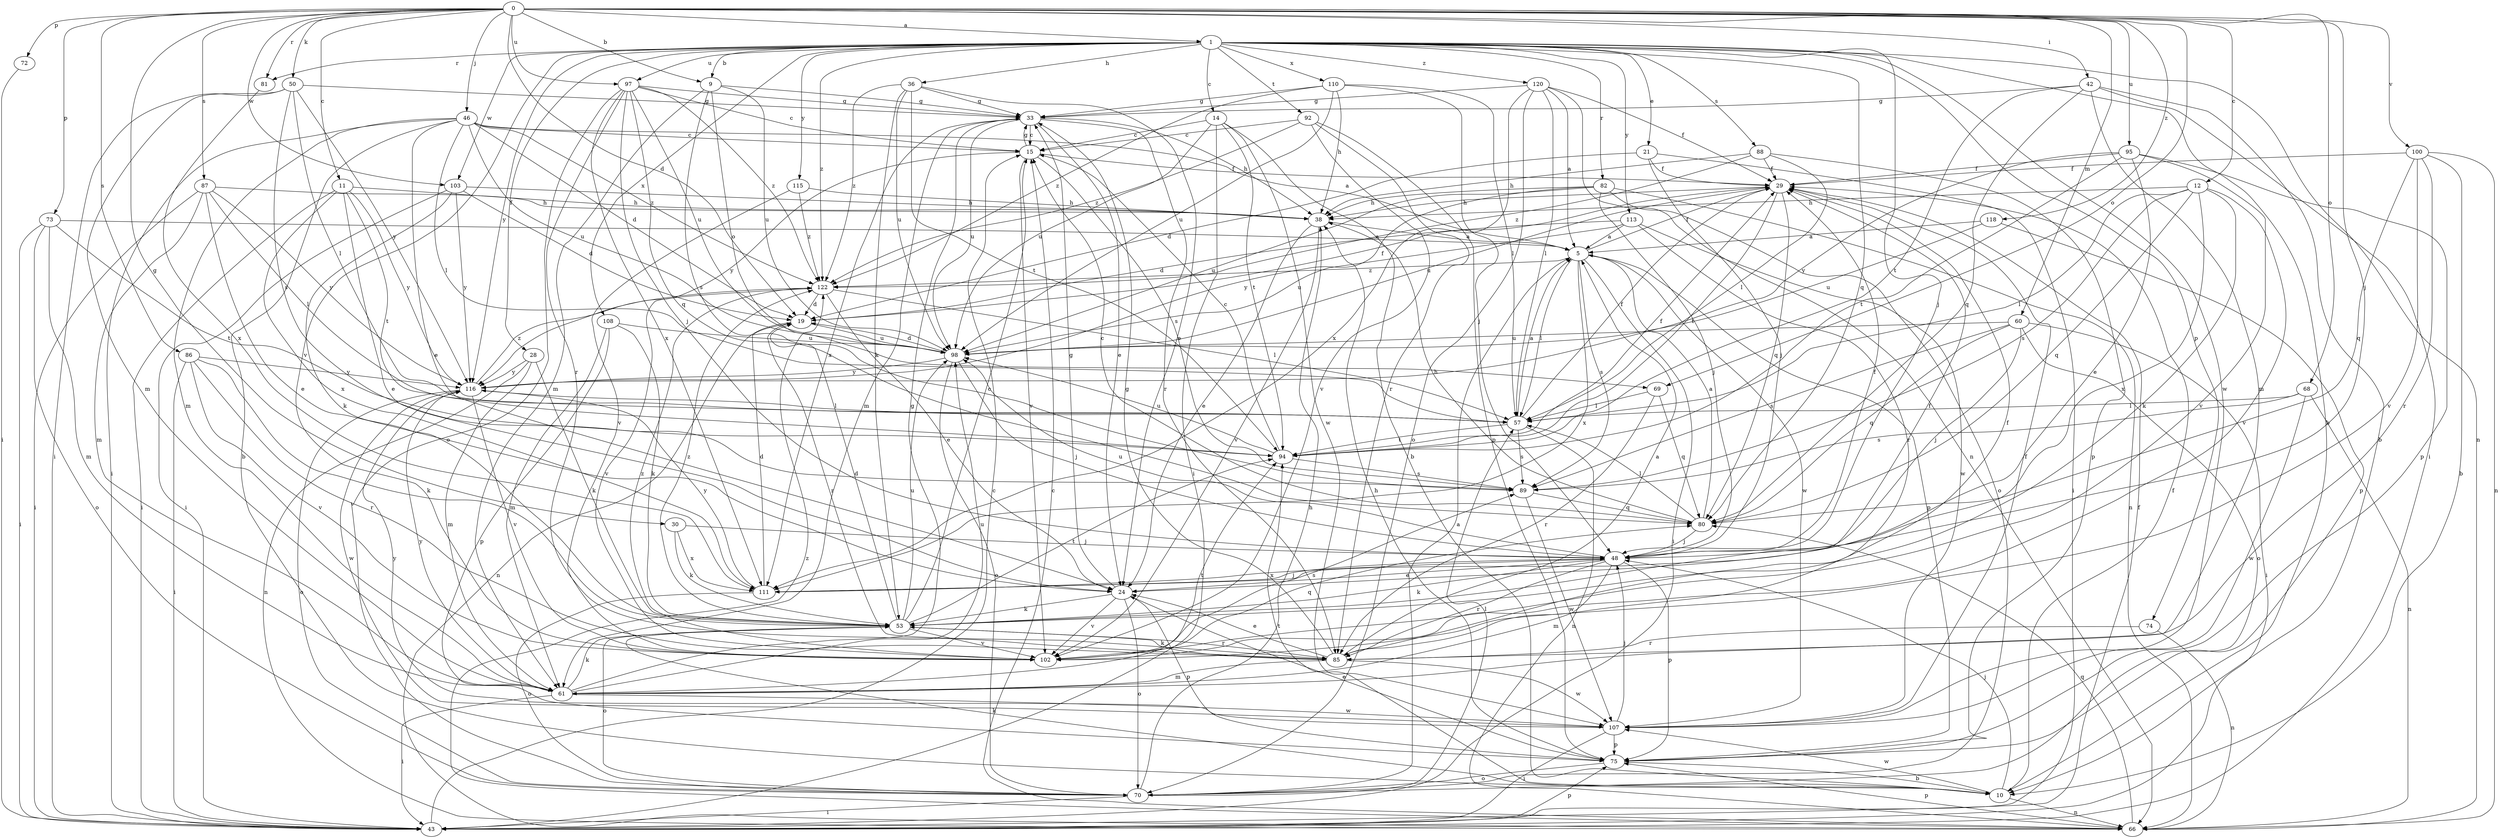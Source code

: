strict digraph  {
0;
1;
5;
9;
10;
11;
12;
14;
15;
19;
21;
24;
28;
29;
30;
33;
36;
38;
42;
43;
46;
48;
50;
53;
57;
60;
61;
66;
68;
69;
70;
72;
73;
74;
75;
80;
81;
82;
85;
86;
87;
88;
89;
92;
94;
95;
97;
98;
100;
102;
103;
107;
108;
110;
111;
113;
115;
116;
118;
120;
122;
0 -> 1  [label=a];
0 -> 9  [label=b];
0 -> 11  [label=c];
0 -> 12  [label=c];
0 -> 19  [label=d];
0 -> 30  [label=g];
0 -> 42  [label=i];
0 -> 46  [label=j];
0 -> 48  [label=j];
0 -> 50  [label=k];
0 -> 60  [label=m];
0 -> 68  [label=o];
0 -> 69  [label=o];
0 -> 72  [label=p];
0 -> 73  [label=p];
0 -> 81  [label=r];
0 -> 86  [label=s];
0 -> 87  [label=s];
0 -> 95  [label=u];
0 -> 97  [label=u];
0 -> 100  [label=v];
0 -> 103  [label=w];
0 -> 118  [label=z];
1 -> 9  [label=b];
1 -> 10  [label=b];
1 -> 14  [label=c];
1 -> 21  [label=e];
1 -> 28  [label=f];
1 -> 36  [label=h];
1 -> 48  [label=j];
1 -> 66  [label=n];
1 -> 74  [label=p];
1 -> 80  [label=q];
1 -> 81  [label=r];
1 -> 82  [label=r];
1 -> 88  [label=s];
1 -> 92  [label=t];
1 -> 97  [label=u];
1 -> 102  [label=v];
1 -> 103  [label=w];
1 -> 107  [label=w];
1 -> 108  [label=x];
1 -> 110  [label=x];
1 -> 113  [label=y];
1 -> 115  [label=y];
1 -> 116  [label=y];
1 -> 120  [label=z];
1 -> 122  [label=z];
5 -> 29  [label=f];
5 -> 43  [label=i];
5 -> 57  [label=l];
5 -> 75  [label=p];
5 -> 89  [label=s];
5 -> 107  [label=w];
5 -> 111  [label=x];
5 -> 122  [label=z];
9 -> 33  [label=g];
9 -> 61  [label=m];
9 -> 69  [label=o];
9 -> 89  [label=s];
9 -> 98  [label=u];
10 -> 29  [label=f];
10 -> 48  [label=j];
10 -> 53  [label=k];
10 -> 66  [label=n];
10 -> 94  [label=t];
10 -> 107  [label=w];
11 -> 24  [label=e];
11 -> 38  [label=h];
11 -> 43  [label=i];
11 -> 94  [label=t];
11 -> 111  [label=x];
11 -> 116  [label=y];
12 -> 38  [label=h];
12 -> 53  [label=k];
12 -> 57  [label=l];
12 -> 80  [label=q];
12 -> 89  [label=s];
12 -> 102  [label=v];
12 -> 111  [label=x];
14 -> 10  [label=b];
14 -> 15  [label=c];
14 -> 43  [label=i];
14 -> 94  [label=t];
14 -> 98  [label=u];
14 -> 107  [label=w];
15 -> 29  [label=f];
15 -> 33  [label=g];
15 -> 89  [label=s];
15 -> 102  [label=v];
15 -> 116  [label=y];
19 -> 29  [label=f];
19 -> 66  [label=n];
19 -> 85  [label=r];
19 -> 98  [label=u];
21 -> 19  [label=d];
21 -> 29  [label=f];
21 -> 43  [label=i];
21 -> 48  [label=j];
24 -> 33  [label=g];
24 -> 53  [label=k];
24 -> 70  [label=o];
24 -> 75  [label=p];
24 -> 102  [label=v];
28 -> 53  [label=k];
28 -> 61  [label=m];
28 -> 66  [label=n];
28 -> 116  [label=y];
29 -> 38  [label=h];
29 -> 80  [label=q];
29 -> 94  [label=t];
29 -> 98  [label=u];
30 -> 48  [label=j];
30 -> 53  [label=k];
30 -> 111  [label=x];
33 -> 15  [label=c];
33 -> 24  [label=e];
33 -> 38  [label=h];
33 -> 61  [label=m];
33 -> 85  [label=r];
33 -> 98  [label=u];
33 -> 111  [label=x];
36 -> 24  [label=e];
36 -> 33  [label=g];
36 -> 53  [label=k];
36 -> 94  [label=t];
36 -> 98  [label=u];
36 -> 122  [label=z];
38 -> 5  [label=a];
38 -> 24  [label=e];
38 -> 102  [label=v];
42 -> 10  [label=b];
42 -> 33  [label=g];
42 -> 43  [label=i];
42 -> 61  [label=m];
42 -> 80  [label=q];
42 -> 94  [label=t];
43 -> 15  [label=c];
43 -> 29  [label=f];
43 -> 75  [label=p];
46 -> 5  [label=a];
46 -> 10  [label=b];
46 -> 15  [label=c];
46 -> 19  [label=d];
46 -> 24  [label=e];
46 -> 43  [label=i];
46 -> 57  [label=l];
46 -> 61  [label=m];
46 -> 98  [label=u];
46 -> 122  [label=z];
48 -> 24  [label=e];
48 -> 29  [label=f];
48 -> 53  [label=k];
48 -> 61  [label=m];
48 -> 75  [label=p];
48 -> 85  [label=r];
48 -> 98  [label=u];
48 -> 111  [label=x];
50 -> 33  [label=g];
50 -> 43  [label=i];
50 -> 57  [label=l];
50 -> 61  [label=m];
50 -> 89  [label=s];
50 -> 116  [label=y];
53 -> 15  [label=c];
53 -> 19  [label=d];
53 -> 29  [label=f];
53 -> 70  [label=o];
53 -> 85  [label=r];
53 -> 94  [label=t];
53 -> 98  [label=u];
53 -> 102  [label=v];
53 -> 122  [label=z];
57 -> 5  [label=a];
57 -> 29  [label=f];
57 -> 66  [label=n];
57 -> 89  [label=s];
57 -> 94  [label=t];
60 -> 43  [label=i];
60 -> 48  [label=j];
60 -> 70  [label=o];
60 -> 80  [label=q];
60 -> 89  [label=s];
60 -> 98  [label=u];
61 -> 33  [label=g];
61 -> 43  [label=i];
61 -> 53  [label=k];
61 -> 94  [label=t];
61 -> 98  [label=u];
61 -> 107  [label=w];
61 -> 116  [label=y];
66 -> 15  [label=c];
66 -> 75  [label=p];
66 -> 80  [label=q];
66 -> 122  [label=z];
68 -> 57  [label=l];
68 -> 66  [label=n];
68 -> 89  [label=s];
68 -> 107  [label=w];
69 -> 57  [label=l];
69 -> 80  [label=q];
69 -> 85  [label=r];
70 -> 5  [label=a];
70 -> 38  [label=h];
70 -> 43  [label=i];
70 -> 57  [label=l];
72 -> 43  [label=i];
73 -> 5  [label=a];
73 -> 43  [label=i];
73 -> 61  [label=m];
73 -> 70  [label=o];
73 -> 94  [label=t];
74 -> 66  [label=n];
74 -> 85  [label=r];
75 -> 10  [label=b];
75 -> 24  [label=e];
75 -> 38  [label=h];
75 -> 70  [label=o];
80 -> 5  [label=a];
80 -> 15  [label=c];
80 -> 38  [label=h];
80 -> 48  [label=j];
80 -> 57  [label=l];
81 -> 111  [label=x];
82 -> 38  [label=h];
82 -> 48  [label=j];
82 -> 66  [label=n];
82 -> 70  [label=o];
82 -> 98  [label=u];
82 -> 116  [label=y];
85 -> 5  [label=a];
85 -> 24  [label=e];
85 -> 29  [label=f];
85 -> 33  [label=g];
85 -> 53  [label=k];
85 -> 61  [label=m];
85 -> 107  [label=w];
86 -> 43  [label=i];
86 -> 53  [label=k];
86 -> 85  [label=r];
86 -> 102  [label=v];
86 -> 116  [label=y];
87 -> 24  [label=e];
87 -> 38  [label=h];
87 -> 43  [label=i];
87 -> 57  [label=l];
87 -> 61  [label=m];
87 -> 116  [label=y];
88 -> 29  [label=f];
88 -> 38  [label=h];
88 -> 57  [label=l];
88 -> 75  [label=p];
88 -> 122  [label=z];
89 -> 80  [label=q];
89 -> 107  [label=w];
92 -> 15  [label=c];
92 -> 75  [label=p];
92 -> 85  [label=r];
92 -> 102  [label=v];
92 -> 122  [label=z];
94 -> 15  [label=c];
94 -> 29  [label=f];
94 -> 89  [label=s];
94 -> 98  [label=u];
95 -> 24  [label=e];
95 -> 29  [label=f];
95 -> 75  [label=p];
95 -> 94  [label=t];
95 -> 102  [label=v];
95 -> 116  [label=y];
97 -> 15  [label=c];
97 -> 33  [label=g];
97 -> 48  [label=j];
97 -> 70  [label=o];
97 -> 80  [label=q];
97 -> 85  [label=r];
97 -> 98  [label=u];
97 -> 111  [label=x];
97 -> 122  [label=z];
98 -> 19  [label=d];
98 -> 48  [label=j];
98 -> 70  [label=o];
98 -> 116  [label=y];
100 -> 10  [label=b];
100 -> 29  [label=f];
100 -> 66  [label=n];
100 -> 80  [label=q];
100 -> 85  [label=r];
100 -> 102  [label=v];
102 -> 80  [label=q];
102 -> 89  [label=s];
102 -> 122  [label=z];
103 -> 19  [label=d];
103 -> 38  [label=h];
103 -> 43  [label=i];
103 -> 53  [label=k];
103 -> 116  [label=y];
107 -> 29  [label=f];
107 -> 43  [label=i];
107 -> 48  [label=j];
107 -> 75  [label=p];
107 -> 116  [label=y];
108 -> 53  [label=k];
108 -> 61  [label=m];
108 -> 75  [label=p];
108 -> 98  [label=u];
110 -> 33  [label=g];
110 -> 38  [label=h];
110 -> 48  [label=j];
110 -> 57  [label=l];
110 -> 98  [label=u];
110 -> 122  [label=z];
111 -> 19  [label=d];
111 -> 48  [label=j];
111 -> 70  [label=o];
111 -> 116  [label=y];
113 -> 5  [label=a];
113 -> 19  [label=d];
113 -> 85  [label=r];
113 -> 98  [label=u];
113 -> 107  [label=w];
115 -> 38  [label=h];
115 -> 102  [label=v];
115 -> 122  [label=z];
116 -> 57  [label=l];
116 -> 70  [label=o];
116 -> 102  [label=v];
116 -> 107  [label=w];
116 -> 122  [label=z];
118 -> 5  [label=a];
118 -> 75  [label=p];
118 -> 98  [label=u];
120 -> 5  [label=a];
120 -> 29  [label=f];
120 -> 33  [label=g];
120 -> 57  [label=l];
120 -> 66  [label=n];
120 -> 70  [label=o];
120 -> 111  [label=x];
122 -> 19  [label=d];
122 -> 24  [label=e];
122 -> 57  [label=l];
122 -> 102  [label=v];
}
